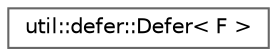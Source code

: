 digraph "Graphical Class Hierarchy"
{
 // LATEX_PDF_SIZE
  bgcolor="transparent";
  edge [fontname=Helvetica,fontsize=10,labelfontname=Helvetica,labelfontsize=10];
  node [fontname=Helvetica,fontsize=10,shape=box,height=0.2,width=0.4];
  rankdir="LR";
  Node0 [id="Node000000",label="util::defer::Defer\< F \>",height=0.2,width=0.4,color="grey40", fillcolor="white", style="filled",URL="$df/d6f/classutil_1_1defer_1_1Defer.html",tooltip=" "];
}
